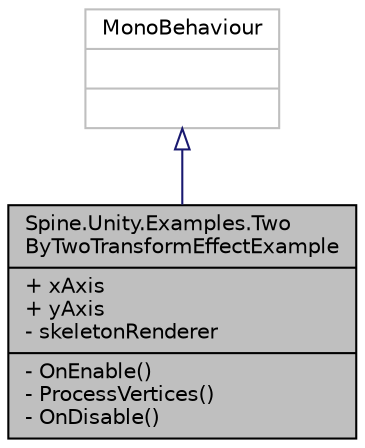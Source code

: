 digraph "Spine.Unity.Examples.TwoByTwoTransformEffectExample"
{
 // LATEX_PDF_SIZE
  edge [fontname="Helvetica",fontsize="10",labelfontname="Helvetica",labelfontsize="10"];
  node [fontname="Helvetica",fontsize="10",shape=record];
  Node1 [label="{Spine.Unity.Examples.Two\lByTwoTransformEffectExample\n|+ xAxis\l+ yAxis\l- skeletonRenderer\l|- OnEnable()\l- ProcessVertices()\l- OnDisable()\l}",height=0.2,width=0.4,color="black", fillcolor="grey75", style="filled", fontcolor="black",tooltip=" "];
  Node2 -> Node1 [dir="back",color="midnightblue",fontsize="10",style="solid",arrowtail="onormal",fontname="Helvetica"];
  Node2 [label="{MonoBehaviour\n||}",height=0.2,width=0.4,color="grey75", fillcolor="white", style="filled",tooltip=" "];
}
